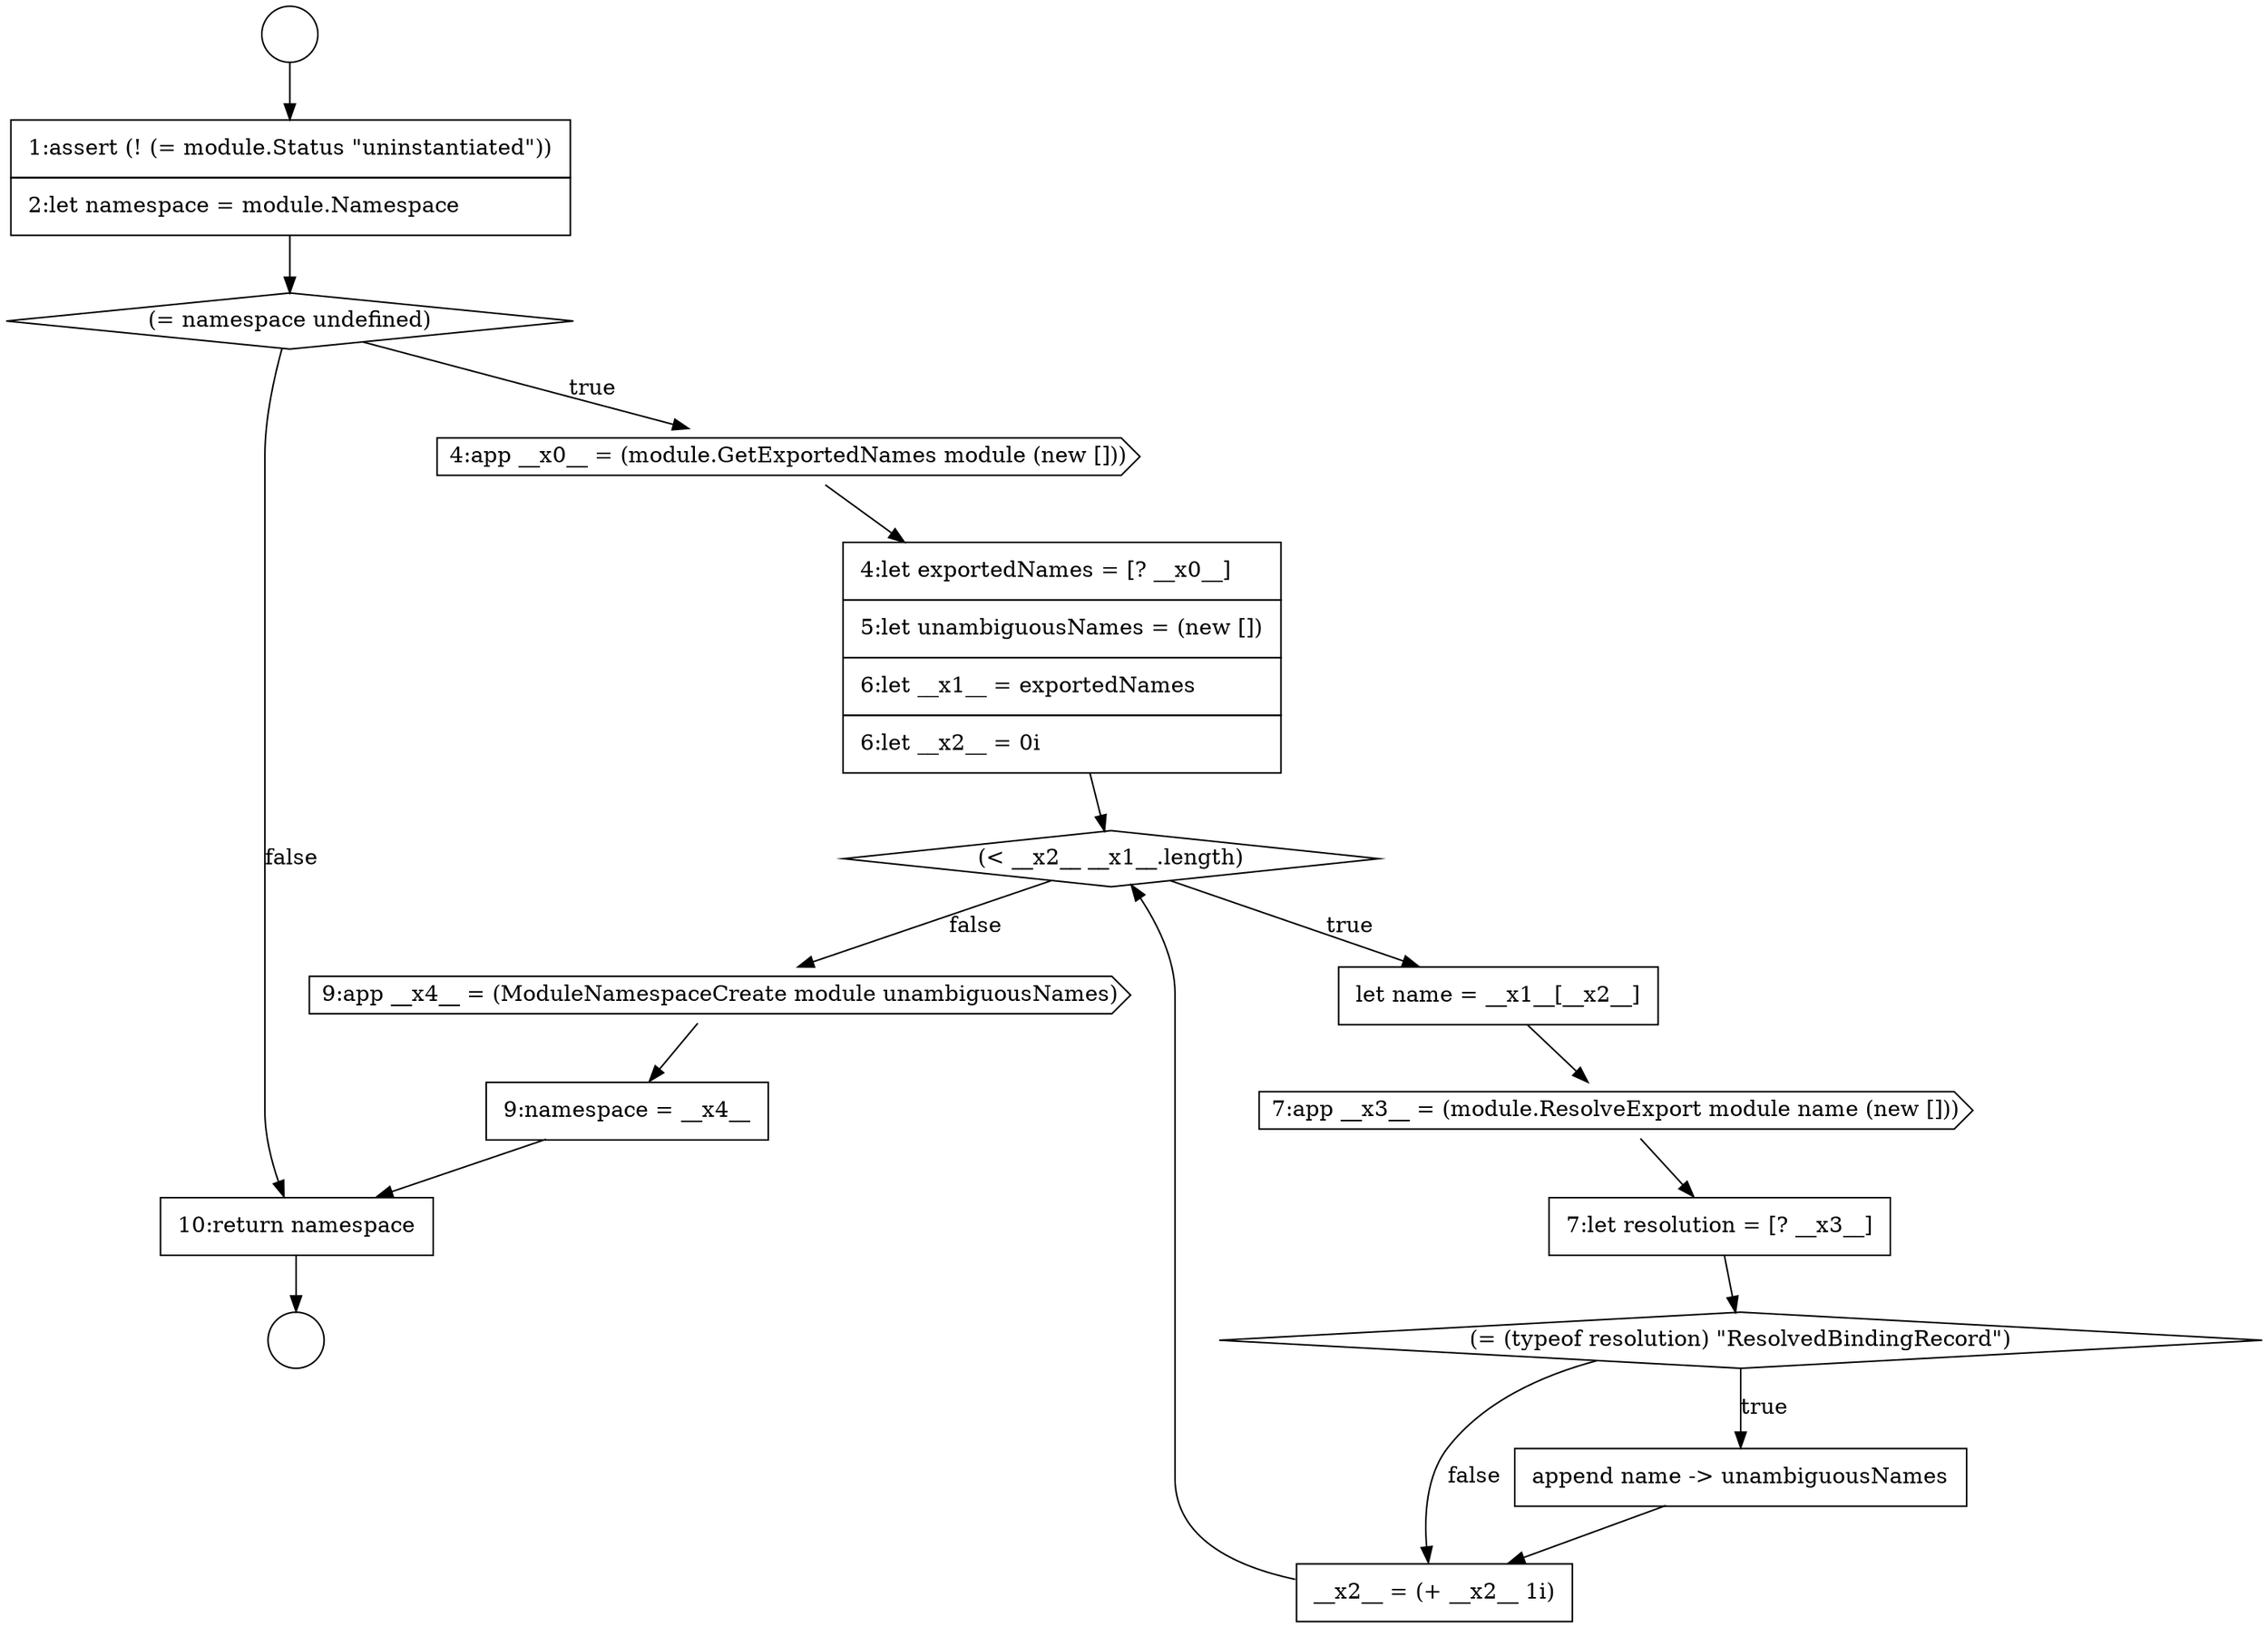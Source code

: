 digraph {
  node10495 [shape=none, margin=0, label=<<font color="black">
    <table border="0" cellborder="1" cellspacing="0" cellpadding="10">
      <tr><td align="left">10:return namespace</td></tr>
    </table>
  </font>> color="black" fillcolor="white" style=filled]
  node10484 [shape=cds, label=<<font color="black">4:app __x0__ = (module.GetExportedNames module (new []))</font>> color="black" fillcolor="white" style=filled]
  node10486 [shape=diamond, label=<<font color="black">(&lt; __x2__ __x1__.length)</font>> color="black" fillcolor="white" style=filled]
  node10491 [shape=none, margin=0, label=<<font color="black">
    <table border="0" cellborder="1" cellspacing="0" cellpadding="10">
      <tr><td align="left">append name -&gt; unambiguousNames</td></tr>
    </table>
  </font>> color="black" fillcolor="white" style=filled]
  node10494 [shape=none, margin=0, label=<<font color="black">
    <table border="0" cellborder="1" cellspacing="0" cellpadding="10">
      <tr><td align="left">9:namespace = __x4__</td></tr>
    </table>
  </font>> color="black" fillcolor="white" style=filled]
  node10490 [shape=diamond, label=<<font color="black">(= (typeof resolution) &quot;ResolvedBindingRecord&quot;)</font>> color="black" fillcolor="white" style=filled]
  node10487 [shape=none, margin=0, label=<<font color="black">
    <table border="0" cellborder="1" cellspacing="0" cellpadding="10">
      <tr><td align="left">let name = __x1__[__x2__]</td></tr>
    </table>
  </font>> color="black" fillcolor="white" style=filled]
  node10480 [shape=circle label=" " color="black" fillcolor="white" style=filled]
  node10493 [shape=cds, label=<<font color="black">9:app __x4__ = (ModuleNamespaceCreate module unambiguousNames)</font>> color="black" fillcolor="white" style=filled]
  node10489 [shape=none, margin=0, label=<<font color="black">
    <table border="0" cellborder="1" cellspacing="0" cellpadding="10">
      <tr><td align="left">7:let resolution = [? __x3__]</td></tr>
    </table>
  </font>> color="black" fillcolor="white" style=filled]
  node10488 [shape=cds, label=<<font color="black">7:app __x3__ = (module.ResolveExport module name (new []))</font>> color="black" fillcolor="white" style=filled]
  node10481 [shape=circle label=" " color="black" fillcolor="white" style=filled]
  node10483 [shape=diamond, label=<<font color="black">(= namespace undefined)</font>> color="black" fillcolor="white" style=filled]
  node10485 [shape=none, margin=0, label=<<font color="black">
    <table border="0" cellborder="1" cellspacing="0" cellpadding="10">
      <tr><td align="left">4:let exportedNames = [? __x0__]</td></tr>
      <tr><td align="left">5:let unambiguousNames = (new [])</td></tr>
      <tr><td align="left">6:let __x1__ = exportedNames</td></tr>
      <tr><td align="left">6:let __x2__ = 0i</td></tr>
    </table>
  </font>> color="black" fillcolor="white" style=filled]
  node10482 [shape=none, margin=0, label=<<font color="black">
    <table border="0" cellborder="1" cellspacing="0" cellpadding="10">
      <tr><td align="left">1:assert (! (= module.Status &quot;uninstantiated&quot;))</td></tr>
      <tr><td align="left">2:let namespace = module.Namespace</td></tr>
    </table>
  </font>> color="black" fillcolor="white" style=filled]
  node10492 [shape=none, margin=0, label=<<font color="black">
    <table border="0" cellborder="1" cellspacing="0" cellpadding="10">
      <tr><td align="left">__x2__ = (+ __x2__ 1i)</td></tr>
    </table>
  </font>> color="black" fillcolor="white" style=filled]
  node10493 -> node10494 [ color="black"]
  node10486 -> node10487 [label=<<font color="black">true</font>> color="black"]
  node10486 -> node10493 [label=<<font color="black">false</font>> color="black"]
  node10483 -> node10484 [label=<<font color="black">true</font>> color="black"]
  node10483 -> node10495 [label=<<font color="black">false</font>> color="black"]
  node10484 -> node10485 [ color="black"]
  node10495 -> node10481 [ color="black"]
  node10482 -> node10483 [ color="black"]
  node10490 -> node10491 [label=<<font color="black">true</font>> color="black"]
  node10490 -> node10492 [label=<<font color="black">false</font>> color="black"]
  node10487 -> node10488 [ color="black"]
  node10492 -> node10486 [ color="black"]
  node10491 -> node10492 [ color="black"]
  node10489 -> node10490 [ color="black"]
  node10488 -> node10489 [ color="black"]
  node10494 -> node10495 [ color="black"]
  node10480 -> node10482 [ color="black"]
  node10485 -> node10486 [ color="black"]
}
